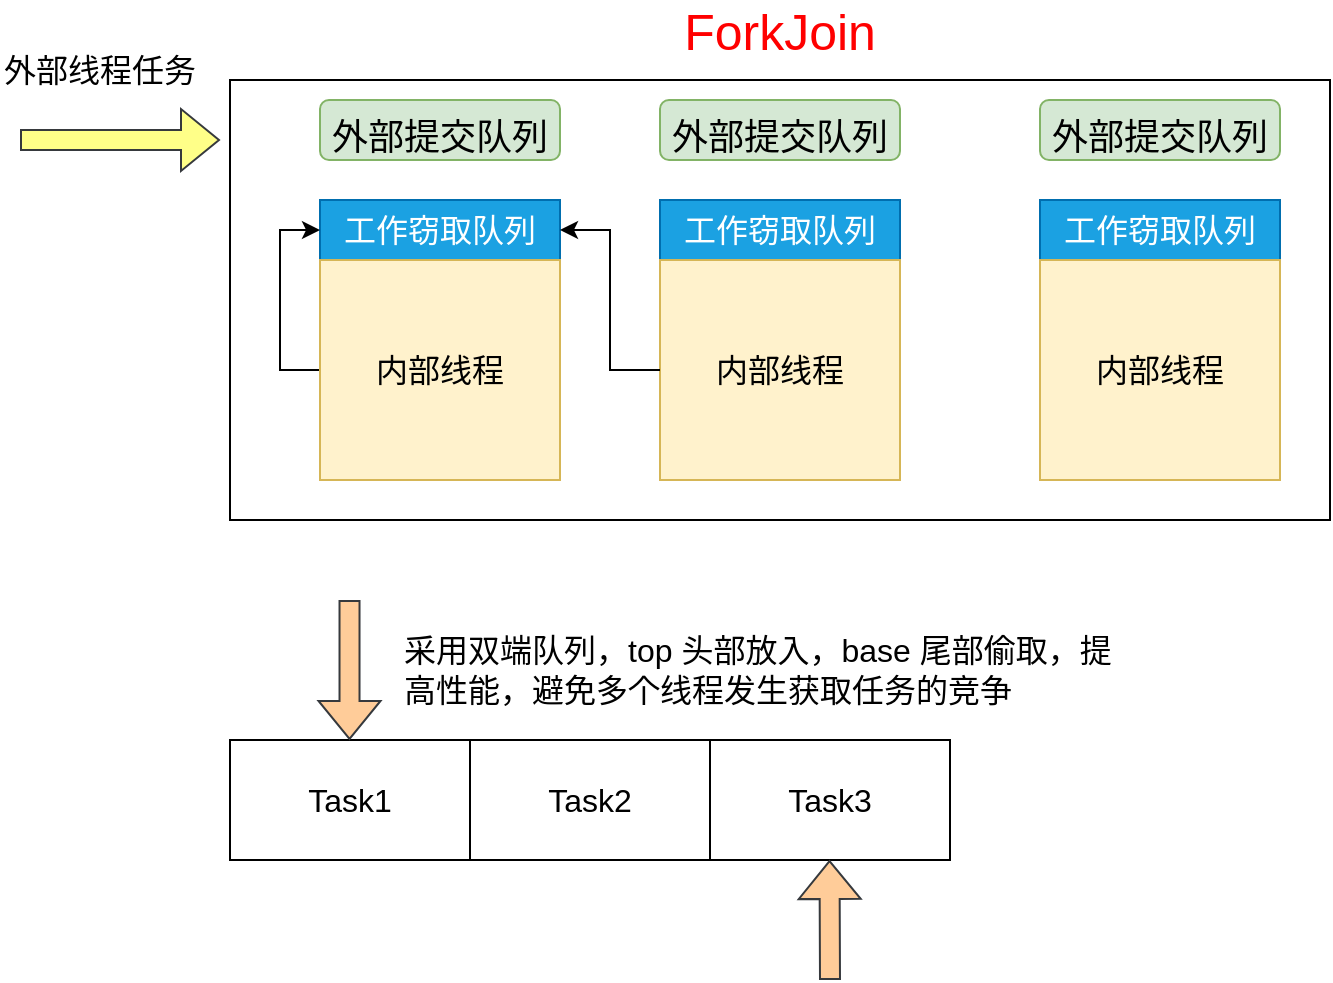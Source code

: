 <mxfile version="20.8.8" type="github">
  <diagram name="第 1 页" id="Bo4sXE9dyVkVFhJZGGRL">
    <mxGraphModel dx="637" dy="408" grid="1" gridSize="10" guides="1" tooltips="1" connect="1" arrows="1" fold="1" page="1" pageScale="1" pageWidth="827" pageHeight="1169" math="0" shadow="0">
      <root>
        <mxCell id="0" />
        <mxCell id="1" parent="0" />
        <mxCell id="QnnA91DxhKW6ZJpCzhPi-20" value="" style="shape=flexArrow;endArrow=classic;html=1;rounded=0;fontSize=16;fontColor=#000000;fillColor=#ffff88;strokeColor=#36393d;" edge="1" parent="1">
          <mxGeometry width="50" height="50" relative="1" as="geometry">
            <mxPoint x="20" y="100" as="sourcePoint" />
            <mxPoint x="120" y="100" as="targetPoint" />
          </mxGeometry>
        </mxCell>
        <mxCell id="QnnA91DxhKW6ZJpCzhPi-21" value="外部线程任务" style="text;html=1;strokeColor=none;fillColor=none;align=center;verticalAlign=middle;whiteSpace=wrap;rounded=0;fontSize=16;fontColor=#000000;" vertex="1" parent="1">
          <mxGeometry x="10" y="50" width="100" height="30" as="geometry" />
        </mxCell>
        <mxCell id="QnnA91DxhKW6ZJpCzhPi-1" value="&lt;font style=&quot;font-size: 25px;&quot; color=&quot;#ff0000&quot;&gt;ForkJoin&lt;/font&gt;" style="text;html=1;strokeColor=none;fillColor=none;align=center;verticalAlign=middle;whiteSpace=wrap;rounded=0;" vertex="1" parent="1">
          <mxGeometry x="345" y="30" width="110" height="30" as="geometry" />
        </mxCell>
        <mxCell id="QnnA91DxhKW6ZJpCzhPi-2" value="" style="rounded=0;whiteSpace=wrap;html=1;fontSize=25;fontColor=#FF0000;" vertex="1" parent="1">
          <mxGeometry x="125" y="70" width="550" height="220" as="geometry" />
        </mxCell>
        <mxCell id="QnnA91DxhKW6ZJpCzhPi-3" value="&lt;font style=&quot;font-size: 18px;&quot;&gt;外部提交队列&lt;/font&gt;" style="rounded=1;whiteSpace=wrap;html=1;fontSize=25;fillColor=#d5e8d4;strokeColor=#82b366;" vertex="1" parent="1">
          <mxGeometry x="170" y="80" width="120" height="30" as="geometry" />
        </mxCell>
        <mxCell id="QnnA91DxhKW6ZJpCzhPi-6" value="&lt;font style=&quot;font-size: 18px;&quot;&gt;外部提交队列&lt;/font&gt;" style="rounded=1;whiteSpace=wrap;html=1;fontSize=25;fillColor=#d5e8d4;strokeColor=#82b366;" vertex="1" parent="1">
          <mxGeometry x="340" y="80" width="120" height="30" as="geometry" />
        </mxCell>
        <mxCell id="QnnA91DxhKW6ZJpCzhPi-7" value="&lt;font style=&quot;font-size: 18px;&quot;&gt;外部提交队列&lt;/font&gt;" style="rounded=1;whiteSpace=wrap;html=1;fontSize=25;fillColor=#d5e8d4;strokeColor=#82b366;" vertex="1" parent="1">
          <mxGeometry x="530" y="80" width="120" height="30" as="geometry" />
        </mxCell>
        <mxCell id="QnnA91DxhKW6ZJpCzhPi-12" value="" style="group" vertex="1" connectable="0" parent="1">
          <mxGeometry x="170" y="130" width="120" height="140" as="geometry" />
        </mxCell>
        <mxCell id="QnnA91DxhKW6ZJpCzhPi-9" value="&lt;font style=&quot;font-size: 16px;&quot;&gt;工作窃取队列&lt;/font&gt;" style="rounded=0;whiteSpace=wrap;html=1;fontSize=18;fontColor=#ffffff;fillColor=#1ba1e2;strokeColor=#006EAF;" vertex="1" parent="QnnA91DxhKW6ZJpCzhPi-12">
          <mxGeometry width="120" height="30" as="geometry" />
        </mxCell>
        <mxCell id="QnnA91DxhKW6ZJpCzhPi-23" style="edgeStyle=orthogonalEdgeStyle;rounded=0;orthogonalLoop=1;jettySize=auto;html=1;exitX=0;exitY=0.5;exitDx=0;exitDy=0;entryX=0;entryY=0.5;entryDx=0;entryDy=0;fontSize=16;fontColor=#000000;" edge="1" parent="QnnA91DxhKW6ZJpCzhPi-12" source="QnnA91DxhKW6ZJpCzhPi-10" target="QnnA91DxhKW6ZJpCzhPi-9">
          <mxGeometry relative="1" as="geometry" />
        </mxCell>
        <mxCell id="QnnA91DxhKW6ZJpCzhPi-10" value="内部线程" style="rounded=0;whiteSpace=wrap;html=1;fontSize=16;fillColor=#fff2cc;strokeColor=#d6b656;" vertex="1" parent="QnnA91DxhKW6ZJpCzhPi-12">
          <mxGeometry y="30" width="120" height="110" as="geometry" />
        </mxCell>
        <mxCell id="QnnA91DxhKW6ZJpCzhPi-13" value="" style="group" vertex="1" connectable="0" parent="1">
          <mxGeometry x="340" y="130" width="120" height="140" as="geometry" />
        </mxCell>
        <mxCell id="QnnA91DxhKW6ZJpCzhPi-14" value="&lt;font style=&quot;font-size: 16px;&quot;&gt;工作窃取队列&lt;/font&gt;" style="rounded=0;whiteSpace=wrap;html=1;fontSize=18;fontColor=#ffffff;fillColor=#1ba1e2;strokeColor=#006EAF;" vertex="1" parent="QnnA91DxhKW6ZJpCzhPi-13">
          <mxGeometry width="120" height="30" as="geometry" />
        </mxCell>
        <mxCell id="QnnA91DxhKW6ZJpCzhPi-15" value="内部线程" style="rounded=0;whiteSpace=wrap;html=1;fontSize=16;fillColor=#fff2cc;strokeColor=#d6b656;" vertex="1" parent="QnnA91DxhKW6ZJpCzhPi-13">
          <mxGeometry y="30" width="120" height="110" as="geometry" />
        </mxCell>
        <mxCell id="QnnA91DxhKW6ZJpCzhPi-16" value="" style="group" vertex="1" connectable="0" parent="1">
          <mxGeometry x="530" y="130" width="120" height="140" as="geometry" />
        </mxCell>
        <mxCell id="QnnA91DxhKW6ZJpCzhPi-17" value="&lt;font style=&quot;font-size: 16px;&quot;&gt;工作窃取队列&lt;/font&gt;" style="rounded=0;whiteSpace=wrap;html=1;fontSize=18;fontColor=#ffffff;fillColor=#1ba1e2;strokeColor=#006EAF;" vertex="1" parent="QnnA91DxhKW6ZJpCzhPi-16">
          <mxGeometry width="120" height="30" as="geometry" />
        </mxCell>
        <mxCell id="QnnA91DxhKW6ZJpCzhPi-18" value="内部线程" style="rounded=0;whiteSpace=wrap;html=1;fontSize=16;fillColor=#fff2cc;strokeColor=#d6b656;" vertex="1" parent="QnnA91DxhKW6ZJpCzhPi-16">
          <mxGeometry y="30" width="120" height="110" as="geometry" />
        </mxCell>
        <mxCell id="QnnA91DxhKW6ZJpCzhPi-24" style="edgeStyle=orthogonalEdgeStyle;rounded=0;orthogonalLoop=1;jettySize=auto;html=1;exitX=0;exitY=0.5;exitDx=0;exitDy=0;entryX=1;entryY=0.5;entryDx=0;entryDy=0;fontSize=16;fontColor=#000000;" edge="1" parent="1" source="QnnA91DxhKW6ZJpCzhPi-15" target="QnnA91DxhKW6ZJpCzhPi-9">
          <mxGeometry relative="1" as="geometry" />
        </mxCell>
        <mxCell id="QnnA91DxhKW6ZJpCzhPi-25" value="Task1" style="rounded=0;whiteSpace=wrap;html=1;fontSize=16;fontColor=#000000;" vertex="1" parent="1">
          <mxGeometry x="125" y="400" width="120" height="60" as="geometry" />
        </mxCell>
        <mxCell id="QnnA91DxhKW6ZJpCzhPi-26" value="Task2" style="rounded=0;whiteSpace=wrap;html=1;fontSize=16;fontColor=#000000;" vertex="1" parent="1">
          <mxGeometry x="245" y="400" width="120" height="60" as="geometry" />
        </mxCell>
        <mxCell id="QnnA91DxhKW6ZJpCzhPi-27" value="Task3" style="rounded=0;whiteSpace=wrap;html=1;fontSize=16;fontColor=#000000;" vertex="1" parent="1">
          <mxGeometry x="365" y="400" width="120" height="60" as="geometry" />
        </mxCell>
        <mxCell id="QnnA91DxhKW6ZJpCzhPi-28" value="" style="shape=flexArrow;endArrow=classic;html=1;rounded=0;fontSize=16;fontColor=#000000;fillColor=#ffcc99;strokeColor=#36393d;" edge="1" parent="1">
          <mxGeometry width="50" height="50" relative="1" as="geometry">
            <mxPoint x="184.76" y="330" as="sourcePoint" />
            <mxPoint x="184.76" y="400" as="targetPoint" />
          </mxGeometry>
        </mxCell>
        <mxCell id="QnnA91DxhKW6ZJpCzhPi-29" value="" style="shape=flexArrow;endArrow=classic;html=1;rounded=0;fontSize=16;fontColor=#000000;fillColor=#ffcc99;strokeColor=#36393d;" edge="1" parent="1">
          <mxGeometry width="50" height="50" relative="1" as="geometry">
            <mxPoint x="425" y="520" as="sourcePoint" />
            <mxPoint x="424.76" y="460" as="targetPoint" />
          </mxGeometry>
        </mxCell>
        <mxCell id="QnnA91DxhKW6ZJpCzhPi-30" value="采用双端队列，top 头部放入，base 尾部偷取，提高性能，避免多个线程发生获取任务的竞争" style="text;html=1;strokeColor=none;fillColor=none;align=left;verticalAlign=middle;whiteSpace=wrap;rounded=0;fontSize=16;fontColor=#000000;" vertex="1" parent="1">
          <mxGeometry x="210" y="350" width="370" height="30" as="geometry" />
        </mxCell>
      </root>
    </mxGraphModel>
  </diagram>
</mxfile>

